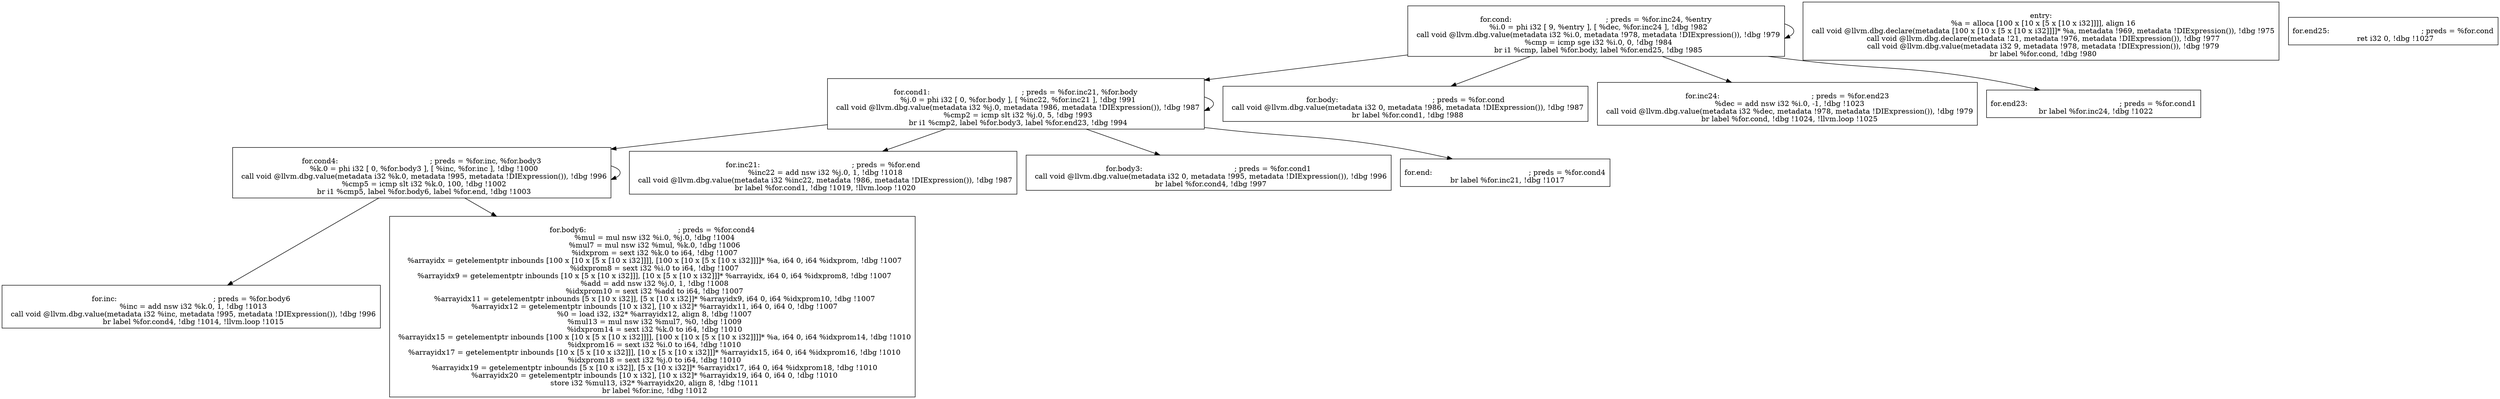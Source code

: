 
digraph G {


node14 [label="
for.cond4:                                        ; preds = %for.inc, %for.body3
  %k.0 = phi i32 [ 0, %for.body3 ], [ %inc, %for.inc ], !dbg !1000
  call void @llvm.dbg.value(metadata i32 %k.0, metadata !995, metadata !DIExpression()), !dbg !996
  %cmp5 = icmp slt i32 %k.0, 100, !dbg !1002
  br i1 %cmp5, label %for.body6, label %for.end, !dbg !1003
",shape=rectangle ]
node13 [label="
entry:
  %a = alloca [100 x [10 x [5 x [10 x i32]]]], align 16
  call void @llvm.dbg.declare(metadata [100 x [10 x [5 x [10 x i32]]]]* %a, metadata !969, metadata !DIExpression()), !dbg !975
  call void @llvm.dbg.declare(metadata !21, metadata !976, metadata !DIExpression()), !dbg !977
  call void @llvm.dbg.value(metadata i32 9, metadata !978, metadata !DIExpression()), !dbg !979
  br label %for.cond, !dbg !980
",shape=rectangle ]
node16 [label="
for.cond1:                                        ; preds = %for.inc21, %for.body
  %j.0 = phi i32 [ 0, %for.body ], [ %inc22, %for.inc21 ], !dbg !991
  call void @llvm.dbg.value(metadata i32 %j.0, metadata !986, metadata !DIExpression()), !dbg !987
  %cmp2 = icmp slt i32 %j.0, 5, !dbg !993
  br i1 %cmp2, label %for.body3, label %for.end23, !dbg !994
",shape=rectangle ]
node12 [label="
for.inc21:                                        ; preds = %for.end
  %inc22 = add nsw i32 %j.0, 1, !dbg !1018
  call void @llvm.dbg.value(metadata i32 %inc22, metadata !986, metadata !DIExpression()), !dbg !987
  br label %for.cond1, !dbg !1019, !llvm.loop !1020
",shape=rectangle ]
node11 [label="
for.cond:                                         ; preds = %for.inc24, %entry
  %i.0 = phi i32 [ 9, %entry ], [ %dec, %for.inc24 ], !dbg !982
  call void @llvm.dbg.value(metadata i32 %i.0, metadata !978, metadata !DIExpression()), !dbg !979
  %cmp = icmp sge i32 %i.0, 0, !dbg !984
  br i1 %cmp, label %for.body, label %for.end25, !dbg !985
",shape=rectangle ]
node17 [label="
for.body3:                                        ; preds = %for.cond1
  call void @llvm.dbg.value(metadata i32 0, metadata !995, metadata !DIExpression()), !dbg !996
  br label %for.cond4, !dbg !997
",shape=rectangle ]
node5 [label="
for.end25:                                        ; preds = %for.cond
  ret i32 0, !dbg !1027
",shape=rectangle ]
node15 [label="
for.body:                                         ; preds = %for.cond
  call void @llvm.dbg.value(metadata i32 0, metadata !986, metadata !DIExpression()), !dbg !987
  br label %for.cond1, !dbg !988
",shape=rectangle ]
node8 [label="
for.end:                                          ; preds = %for.cond4
  br label %for.inc21, !dbg !1017
",shape=rectangle ]
node6 [label="
for.inc24:                                        ; preds = %for.end23
  %dec = add nsw i32 %i.0, -1, !dbg !1023
  call void @llvm.dbg.value(metadata i32 %dec, metadata !978, metadata !DIExpression()), !dbg !979
  br label %for.cond, !dbg !1024, !llvm.loop !1025
",shape=rectangle ]
node7 [label="
for.end23:                                        ; preds = %for.cond1
  br label %for.inc24, !dbg !1022
",shape=rectangle ]
node9 [label="
for.inc:                                          ; preds = %for.body6
  %inc = add nsw i32 %k.0, 1, !dbg !1013
  call void @llvm.dbg.value(metadata i32 %inc, metadata !995, metadata !DIExpression()), !dbg !996
  br label %for.cond4, !dbg !1014, !llvm.loop !1015
",shape=rectangle ]
node10 [label="
for.body6:                                        ; preds = %for.cond4
  %mul = mul nsw i32 %i.0, %j.0, !dbg !1004
  %mul7 = mul nsw i32 %mul, %k.0, !dbg !1006
  %idxprom = sext i32 %k.0 to i64, !dbg !1007
  %arrayidx = getelementptr inbounds [100 x [10 x [5 x [10 x i32]]]], [100 x [10 x [5 x [10 x i32]]]]* %a, i64 0, i64 %idxprom, !dbg !1007
  %idxprom8 = sext i32 %i.0 to i64, !dbg !1007
  %arrayidx9 = getelementptr inbounds [10 x [5 x [10 x i32]]], [10 x [5 x [10 x i32]]]* %arrayidx, i64 0, i64 %idxprom8, !dbg !1007
  %add = add nsw i32 %j.0, 1, !dbg !1008
  %idxprom10 = sext i32 %add to i64, !dbg !1007
  %arrayidx11 = getelementptr inbounds [5 x [10 x i32]], [5 x [10 x i32]]* %arrayidx9, i64 0, i64 %idxprom10, !dbg !1007
  %arrayidx12 = getelementptr inbounds [10 x i32], [10 x i32]* %arrayidx11, i64 0, i64 0, !dbg !1007
  %0 = load i32, i32* %arrayidx12, align 8, !dbg !1007
  %mul13 = mul nsw i32 %mul7, %0, !dbg !1009
  %idxprom14 = sext i32 %k.0 to i64, !dbg !1010
  %arrayidx15 = getelementptr inbounds [100 x [10 x [5 x [10 x i32]]]], [100 x [10 x [5 x [10 x i32]]]]* %a, i64 0, i64 %idxprom14, !dbg !1010
  %idxprom16 = sext i32 %i.0 to i64, !dbg !1010
  %arrayidx17 = getelementptr inbounds [10 x [5 x [10 x i32]]], [10 x [5 x [10 x i32]]]* %arrayidx15, i64 0, i64 %idxprom16, !dbg !1010
  %idxprom18 = sext i32 %j.0 to i64, !dbg !1010
  %arrayidx19 = getelementptr inbounds [5 x [10 x i32]], [5 x [10 x i32]]* %arrayidx17, i64 0, i64 %idxprom18, !dbg !1010
  %arrayidx20 = getelementptr inbounds [10 x i32], [10 x i32]* %arrayidx19, i64 0, i64 0, !dbg !1010
  store i32 %mul13, i32* %arrayidx20, align 8, !dbg !1011
  br label %for.inc, !dbg !1012
",shape=rectangle ]

node16->node17 [ ]
node16->node14 [ ]
node14->node14 [ ]
node11->node7 [ ]
node16->node12 [ ]
node16->node8 [ ]
node14->node9 [ ]
node11->node6 [ ]
node14->node10 [ ]
node11->node15 [ ]
node11->node16 [ ]
node16->node16 [ ]
node11->node11 [ ]


}
